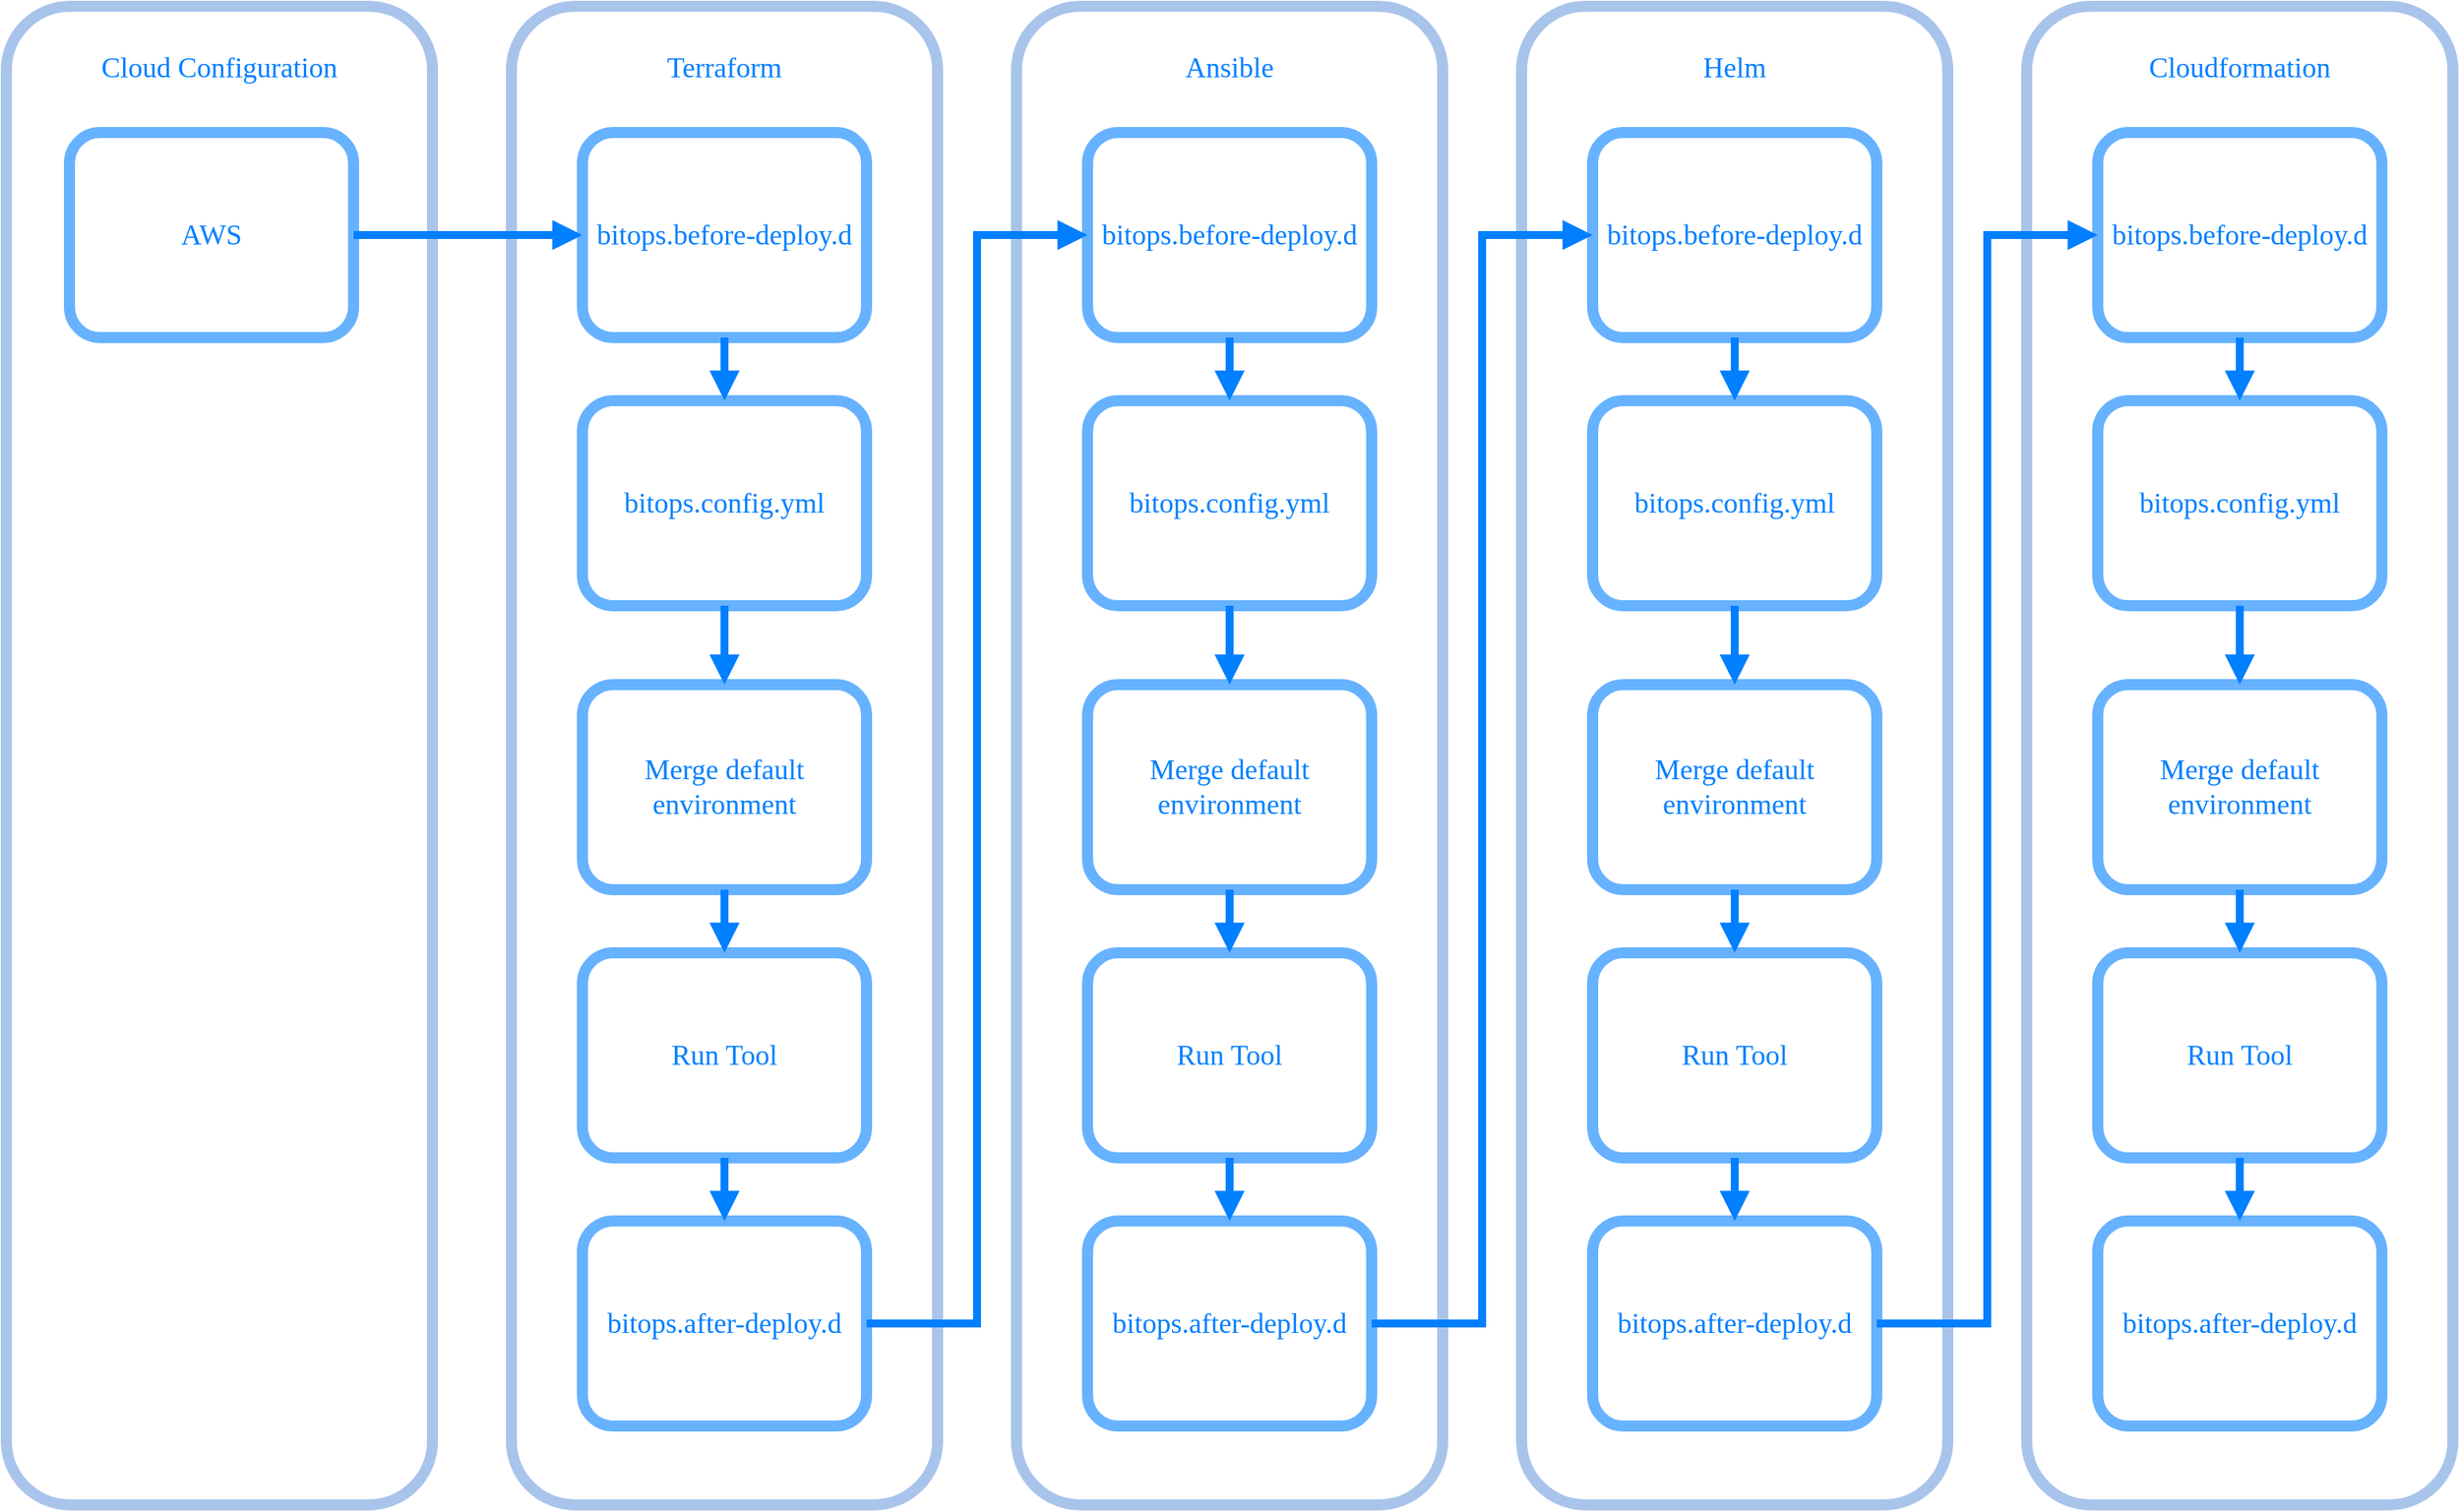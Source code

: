 <mxfile version="14.1.8" type="device"><diagram id="ZalzFHacobNodKJJMZl3" name="Page-1"><mxGraphModel dx="1213" dy="1011" grid="1" gridSize="10" guides="1" tooltips="1" connect="1" arrows="1" fold="1" page="1" pageScale="1" pageWidth="900" pageHeight="1600" math="0" shadow="0"><root><mxCell id="0"/><mxCell id="1" parent="0"/><mxCell id="ARXQbch3cMMEGZvyjjqQ-18" value="&lt;span style=&quot;color: rgb(0 , 127 , 255) ; font-family: &amp;#34;verdana&amp;#34; ; font-size: 18px&quot;&gt;&lt;br&gt;Cloud Configuration&lt;br&gt;&lt;/span&gt;" style="rounded=1;whiteSpace=wrap;html=1;strokeWidth=7;strokeColor=#A9C4EB;verticalAlign=top;" parent="1" vertex="1"><mxGeometry x="20" y="10" width="270" height="950" as="geometry"/></mxCell><mxCell id="ARXQbch3cMMEGZvyjjqQ-20" value="&lt;font style=&quot;font-size: 18px&quot; color=&quot;#007fff&quot; face=&quot;Verdana&quot;&gt;AWS&lt;/font&gt;" style="rounded=1;whiteSpace=wrap;html=1;strokeWidth=7;strokeColor=#66B2FF;" parent="1" vertex="1"><mxGeometry x="60" y="90" width="180" height="130" as="geometry"/></mxCell><mxCell id="ARXQbch3cMMEGZvyjjqQ-21" style="edgeStyle=orthogonalEdgeStyle;rounded=0;orthogonalLoop=1;jettySize=auto;html=1;exitX=0.5;exitY=1;exitDx=0;exitDy=0;entryX=0.5;entryY=0;entryDx=0;entryDy=0;endArrow=block;endFill=1;strokeColor=#007FFF;strokeWidth=5;fontSize=42;" parent="1" edge="1"><mxGeometry relative="1" as="geometry"><mxPoint x="300" y="420" as="sourcePoint"/></mxGeometry></mxCell><mxCell id="ARXQbch3cMMEGZvyjjqQ-23" style="edgeStyle=orthogonalEdgeStyle;rounded=0;orthogonalLoop=1;jettySize=auto;html=1;exitX=0.5;exitY=1;exitDx=0;exitDy=0;entryX=0.5;entryY=0;entryDx=0;entryDy=0;endArrow=block;endFill=1;strokeColor=#007FFF;strokeWidth=5;fontSize=42;" parent="1" edge="1"><mxGeometry relative="1" as="geometry"><mxPoint x="300" y="600" as="sourcePoint"/></mxGeometry></mxCell><mxCell id="ARXQbch3cMMEGZvyjjqQ-28" value="" style="group" parent="1" vertex="1" connectable="0"><mxGeometry x="340" y="10" width="270" height="950" as="geometry"/></mxCell><mxCell id="ARXQbch3cMMEGZvyjjqQ-2" value="&lt;span style=&quot;color: rgb(0 , 127 , 255) ; font-family: &amp;#34;verdana&amp;#34; ; font-size: 18px&quot;&gt;&lt;br&gt;Terraform&lt;br&gt;&lt;/span&gt;" style="rounded=1;whiteSpace=wrap;html=1;strokeWidth=7;strokeColor=#A9C4EB;verticalAlign=top;" parent="ARXQbch3cMMEGZvyjjqQ-28" vertex="1"><mxGeometry width="270" height="950" as="geometry"/></mxCell><mxCell id="ARXQbch3cMMEGZvyjjqQ-1" value="&lt;font color=&quot;#007fff&quot; face=&quot;Verdana&quot;&gt;&lt;span style=&quot;font-size: 18px&quot;&gt;bitops.before-deploy.d&lt;/span&gt;&lt;/font&gt;" style="rounded=1;whiteSpace=wrap;html=1;strokeWidth=7;strokeColor=#66B2FF;" parent="ARXQbch3cMMEGZvyjjqQ-28" vertex="1"><mxGeometry x="45" y="80" width="180" height="130" as="geometry"/></mxCell><mxCell id="ARXQbch3cMMEGZvyjjqQ-3" value="&lt;font color=&quot;#007fff&quot; face=&quot;Verdana&quot;&gt;&lt;span style=&quot;font-size: 18px&quot;&gt;bitops.config.yml&lt;/span&gt;&lt;/font&gt;" style="rounded=1;whiteSpace=wrap;html=1;strokeWidth=7;strokeColor=#66B2FF;" parent="ARXQbch3cMMEGZvyjjqQ-28" vertex="1"><mxGeometry x="45" y="250" width="180" height="130" as="geometry"/></mxCell><mxCell id="ARXQbch3cMMEGZvyjjqQ-14" style="edgeStyle=orthogonalEdgeStyle;rounded=0;orthogonalLoop=1;jettySize=auto;html=1;exitX=0.5;exitY=1;exitDx=0;exitDy=0;fontSize=42;strokeWidth=5;endArrow=block;endFill=1;strokeColor=#007FFF;" parent="ARXQbch3cMMEGZvyjjqQ-28" source="ARXQbch3cMMEGZvyjjqQ-1" target="ARXQbch3cMMEGZvyjjqQ-3" edge="1"><mxGeometry relative="1" as="geometry"/></mxCell><mxCell id="ARXQbch3cMMEGZvyjjqQ-4" value="&lt;font style=&quot;font-size: 18px&quot; color=&quot;#007fff&quot; face=&quot;Verdana&quot;&gt;Merge default environment&lt;/font&gt;" style="rounded=1;whiteSpace=wrap;html=1;strokeWidth=7;strokeColor=#66B2FF;" parent="ARXQbch3cMMEGZvyjjqQ-28" vertex="1"><mxGeometry x="45" y="430" width="180" height="130" as="geometry"/></mxCell><mxCell id="ARXQbch3cMMEGZvyjjqQ-16" style="edgeStyle=orthogonalEdgeStyle;rounded=0;orthogonalLoop=1;jettySize=auto;html=1;exitX=0.5;exitY=1;exitDx=0;exitDy=0;entryX=0.5;entryY=0;entryDx=0;entryDy=0;endArrow=block;endFill=1;strokeColor=#007FFF;strokeWidth=5;fontSize=42;" parent="ARXQbch3cMMEGZvyjjqQ-28" source="ARXQbch3cMMEGZvyjjqQ-3" target="ARXQbch3cMMEGZvyjjqQ-4" edge="1"><mxGeometry relative="1" as="geometry"/></mxCell><mxCell id="ARXQbch3cMMEGZvyjjqQ-5" value="&lt;font style=&quot;font-size: 18px&quot; color=&quot;#007fff&quot; face=&quot;Verdana&quot;&gt;Run Tool&lt;/font&gt;" style="rounded=1;whiteSpace=wrap;html=1;strokeWidth=7;strokeColor=#66B2FF;" parent="ARXQbch3cMMEGZvyjjqQ-28" vertex="1"><mxGeometry x="45" y="600" width="180" height="130" as="geometry"/></mxCell><mxCell id="ARXQbch3cMMEGZvyjjqQ-17" style="edgeStyle=orthogonalEdgeStyle;rounded=0;orthogonalLoop=1;jettySize=auto;html=1;exitX=0.5;exitY=1;exitDx=0;exitDy=0;entryX=0.5;entryY=0;entryDx=0;entryDy=0;endArrow=block;endFill=1;strokeColor=#007FFF;strokeWidth=5;fontSize=42;" parent="ARXQbch3cMMEGZvyjjqQ-28" source="ARXQbch3cMMEGZvyjjqQ-4" target="ARXQbch3cMMEGZvyjjqQ-5" edge="1"><mxGeometry relative="1" as="geometry"/></mxCell><mxCell id="ARXQbch3cMMEGZvyjjqQ-26" value="&lt;span style=&quot;color: rgb(0 , 127 , 255) ; font-family: &amp;#34;verdana&amp;#34; ; font-size: 18px&quot;&gt;bitops.after-deploy.d&lt;/span&gt;" style="rounded=1;whiteSpace=wrap;html=1;strokeWidth=7;strokeColor=#66B2FF;" parent="ARXQbch3cMMEGZvyjjqQ-28" vertex="1"><mxGeometry x="45" y="770" width="180" height="130" as="geometry"/></mxCell><mxCell id="ARXQbch3cMMEGZvyjjqQ-27" style="edgeStyle=orthogonalEdgeStyle;rounded=0;orthogonalLoop=1;jettySize=auto;html=1;exitX=0.5;exitY=1;exitDx=0;exitDy=0;entryX=0.5;entryY=0;entryDx=0;entryDy=0;endArrow=block;endFill=1;strokeColor=#007FFF;strokeWidth=5;fontSize=42;" parent="ARXQbch3cMMEGZvyjjqQ-28" source="ARXQbch3cMMEGZvyjjqQ-5" target="ARXQbch3cMMEGZvyjjqQ-26" edge="1"><mxGeometry relative="1" as="geometry"/></mxCell><mxCell id="ARXQbch3cMMEGZvyjjqQ-29" value="" style="group" parent="1" vertex="1" connectable="0"><mxGeometry x="660" y="10" width="270" height="950" as="geometry"/></mxCell><mxCell id="ARXQbch3cMMEGZvyjjqQ-30" value="&lt;span style=&quot;color: rgb(0 , 127 , 255) ; font-family: &amp;#34;verdana&amp;#34; ; font-size: 18px&quot;&gt;&lt;br&gt;Ansible&lt;br&gt;&lt;/span&gt;" style="rounded=1;whiteSpace=wrap;html=1;strokeWidth=7;strokeColor=#A9C4EB;verticalAlign=top;" parent="ARXQbch3cMMEGZvyjjqQ-29" vertex="1"><mxGeometry width="270" height="950" as="geometry"/></mxCell><mxCell id="ARXQbch3cMMEGZvyjjqQ-31" value="&lt;font color=&quot;#007fff&quot; face=&quot;Verdana&quot;&gt;&lt;span style=&quot;font-size: 18px&quot;&gt;bitops.before-deploy.d&lt;/span&gt;&lt;/font&gt;" style="rounded=1;whiteSpace=wrap;html=1;strokeWidth=7;strokeColor=#66B2FF;" parent="ARXQbch3cMMEGZvyjjqQ-29" vertex="1"><mxGeometry x="45" y="80" width="180" height="130" as="geometry"/></mxCell><mxCell id="ARXQbch3cMMEGZvyjjqQ-32" value="&lt;font color=&quot;#007fff&quot; face=&quot;Verdana&quot;&gt;&lt;span style=&quot;font-size: 18px&quot;&gt;bitops.config.yml&lt;/span&gt;&lt;/font&gt;" style="rounded=1;whiteSpace=wrap;html=1;strokeWidth=7;strokeColor=#66B2FF;" parent="ARXQbch3cMMEGZvyjjqQ-29" vertex="1"><mxGeometry x="45" y="250" width="180" height="130" as="geometry"/></mxCell><mxCell id="ARXQbch3cMMEGZvyjjqQ-33" style="edgeStyle=orthogonalEdgeStyle;rounded=0;orthogonalLoop=1;jettySize=auto;html=1;exitX=0.5;exitY=1;exitDx=0;exitDy=0;fontSize=42;strokeWidth=5;endArrow=block;endFill=1;strokeColor=#007FFF;" parent="ARXQbch3cMMEGZvyjjqQ-29" source="ARXQbch3cMMEGZvyjjqQ-31" target="ARXQbch3cMMEGZvyjjqQ-32" edge="1"><mxGeometry relative="1" as="geometry"/></mxCell><mxCell id="ARXQbch3cMMEGZvyjjqQ-34" value="&lt;font style=&quot;font-size: 18px&quot; color=&quot;#007fff&quot; face=&quot;Verdana&quot;&gt;Merge default environment&lt;/font&gt;" style="rounded=1;whiteSpace=wrap;html=1;strokeWidth=7;strokeColor=#66B2FF;" parent="ARXQbch3cMMEGZvyjjqQ-29" vertex="1"><mxGeometry x="45" y="430" width="180" height="130" as="geometry"/></mxCell><mxCell id="ARXQbch3cMMEGZvyjjqQ-35" style="edgeStyle=orthogonalEdgeStyle;rounded=0;orthogonalLoop=1;jettySize=auto;html=1;exitX=0.5;exitY=1;exitDx=0;exitDy=0;entryX=0.5;entryY=0;entryDx=0;entryDy=0;endArrow=block;endFill=1;strokeColor=#007FFF;strokeWidth=5;fontSize=42;" parent="ARXQbch3cMMEGZvyjjqQ-29" source="ARXQbch3cMMEGZvyjjqQ-32" target="ARXQbch3cMMEGZvyjjqQ-34" edge="1"><mxGeometry relative="1" as="geometry"/></mxCell><mxCell id="ARXQbch3cMMEGZvyjjqQ-36" value="&lt;font style=&quot;font-size: 18px&quot; color=&quot;#007fff&quot; face=&quot;Verdana&quot;&gt;Run Tool&lt;/font&gt;" style="rounded=1;whiteSpace=wrap;html=1;strokeWidth=7;strokeColor=#66B2FF;" parent="ARXQbch3cMMEGZvyjjqQ-29" vertex="1"><mxGeometry x="45" y="600" width="180" height="130" as="geometry"/></mxCell><mxCell id="ARXQbch3cMMEGZvyjjqQ-37" style="edgeStyle=orthogonalEdgeStyle;rounded=0;orthogonalLoop=1;jettySize=auto;html=1;exitX=0.5;exitY=1;exitDx=0;exitDy=0;entryX=0.5;entryY=0;entryDx=0;entryDy=0;endArrow=block;endFill=1;strokeColor=#007FFF;strokeWidth=5;fontSize=42;" parent="ARXQbch3cMMEGZvyjjqQ-29" source="ARXQbch3cMMEGZvyjjqQ-34" target="ARXQbch3cMMEGZvyjjqQ-36" edge="1"><mxGeometry relative="1" as="geometry"/></mxCell><mxCell id="ARXQbch3cMMEGZvyjjqQ-38" value="&lt;span style=&quot;color: rgb(0 , 127 , 255) ; font-family: &amp;#34;verdana&amp;#34; ; font-size: 18px&quot;&gt;bitops.after-deploy.d&lt;/span&gt;" style="rounded=1;whiteSpace=wrap;html=1;strokeWidth=7;strokeColor=#66B2FF;" parent="ARXQbch3cMMEGZvyjjqQ-29" vertex="1"><mxGeometry x="45" y="770" width="180" height="130" as="geometry"/></mxCell><mxCell id="ARXQbch3cMMEGZvyjjqQ-39" style="edgeStyle=orthogonalEdgeStyle;rounded=0;orthogonalLoop=1;jettySize=auto;html=1;exitX=0.5;exitY=1;exitDx=0;exitDy=0;entryX=0.5;entryY=0;entryDx=0;entryDy=0;endArrow=block;endFill=1;strokeColor=#007FFF;strokeWidth=5;fontSize=42;" parent="ARXQbch3cMMEGZvyjjqQ-29" source="ARXQbch3cMMEGZvyjjqQ-36" target="ARXQbch3cMMEGZvyjjqQ-38" edge="1"><mxGeometry relative="1" as="geometry"/></mxCell><mxCell id="ARXQbch3cMMEGZvyjjqQ-40" value="" style="group" parent="1" vertex="1" connectable="0"><mxGeometry x="980" y="10" width="270" height="950" as="geometry"/></mxCell><mxCell id="ARXQbch3cMMEGZvyjjqQ-41" value="&lt;span style=&quot;color: rgb(0 , 127 , 255) ; font-family: &amp;#34;verdana&amp;#34; ; font-size: 18px&quot;&gt;&lt;br&gt;Helm&lt;br&gt;&lt;/span&gt;" style="rounded=1;whiteSpace=wrap;html=1;strokeWidth=7;strokeColor=#A9C4EB;verticalAlign=top;" parent="ARXQbch3cMMEGZvyjjqQ-40" vertex="1"><mxGeometry width="270" height="950" as="geometry"/></mxCell><mxCell id="ARXQbch3cMMEGZvyjjqQ-42" value="&lt;font color=&quot;#007fff&quot; face=&quot;Verdana&quot;&gt;&lt;span style=&quot;font-size: 18px&quot;&gt;bitops.before-deploy.d&lt;/span&gt;&lt;/font&gt;" style="rounded=1;whiteSpace=wrap;html=1;strokeWidth=7;strokeColor=#66B2FF;" parent="ARXQbch3cMMEGZvyjjqQ-40" vertex="1"><mxGeometry x="45" y="80" width="180" height="130" as="geometry"/></mxCell><mxCell id="ARXQbch3cMMEGZvyjjqQ-43" value="&lt;font color=&quot;#007fff&quot; face=&quot;Verdana&quot;&gt;&lt;span style=&quot;font-size: 18px&quot;&gt;bitops.config.yml&lt;/span&gt;&lt;/font&gt;" style="rounded=1;whiteSpace=wrap;html=1;strokeWidth=7;strokeColor=#66B2FF;" parent="ARXQbch3cMMEGZvyjjqQ-40" vertex="1"><mxGeometry x="45" y="250" width="180" height="130" as="geometry"/></mxCell><mxCell id="ARXQbch3cMMEGZvyjjqQ-44" style="edgeStyle=orthogonalEdgeStyle;rounded=0;orthogonalLoop=1;jettySize=auto;html=1;exitX=0.5;exitY=1;exitDx=0;exitDy=0;fontSize=42;strokeWidth=5;endArrow=block;endFill=1;strokeColor=#007FFF;" parent="ARXQbch3cMMEGZvyjjqQ-40" source="ARXQbch3cMMEGZvyjjqQ-42" target="ARXQbch3cMMEGZvyjjqQ-43" edge="1"><mxGeometry relative="1" as="geometry"/></mxCell><mxCell id="ARXQbch3cMMEGZvyjjqQ-45" value="&lt;font style=&quot;font-size: 18px&quot; color=&quot;#007fff&quot; face=&quot;Verdana&quot;&gt;Merge default environment&lt;/font&gt;" style="rounded=1;whiteSpace=wrap;html=1;strokeWidth=7;strokeColor=#66B2FF;" parent="ARXQbch3cMMEGZvyjjqQ-40" vertex="1"><mxGeometry x="45" y="430" width="180" height="130" as="geometry"/></mxCell><mxCell id="ARXQbch3cMMEGZvyjjqQ-46" style="edgeStyle=orthogonalEdgeStyle;rounded=0;orthogonalLoop=1;jettySize=auto;html=1;exitX=0.5;exitY=1;exitDx=0;exitDy=0;entryX=0.5;entryY=0;entryDx=0;entryDy=0;endArrow=block;endFill=1;strokeColor=#007FFF;strokeWidth=5;fontSize=42;" parent="ARXQbch3cMMEGZvyjjqQ-40" source="ARXQbch3cMMEGZvyjjqQ-43" target="ARXQbch3cMMEGZvyjjqQ-45" edge="1"><mxGeometry relative="1" as="geometry"/></mxCell><mxCell id="ARXQbch3cMMEGZvyjjqQ-47" value="&lt;font style=&quot;font-size: 18px&quot; color=&quot;#007fff&quot; face=&quot;Verdana&quot;&gt;Run Tool&lt;/font&gt;" style="rounded=1;whiteSpace=wrap;html=1;strokeWidth=7;strokeColor=#66B2FF;" parent="ARXQbch3cMMEGZvyjjqQ-40" vertex="1"><mxGeometry x="45" y="600" width="180" height="130" as="geometry"/></mxCell><mxCell id="ARXQbch3cMMEGZvyjjqQ-48" style="edgeStyle=orthogonalEdgeStyle;rounded=0;orthogonalLoop=1;jettySize=auto;html=1;exitX=0.5;exitY=1;exitDx=0;exitDy=0;entryX=0.5;entryY=0;entryDx=0;entryDy=0;endArrow=block;endFill=1;strokeColor=#007FFF;strokeWidth=5;fontSize=42;" parent="ARXQbch3cMMEGZvyjjqQ-40" source="ARXQbch3cMMEGZvyjjqQ-45" target="ARXQbch3cMMEGZvyjjqQ-47" edge="1"><mxGeometry relative="1" as="geometry"/></mxCell><mxCell id="ARXQbch3cMMEGZvyjjqQ-49" value="&lt;span style=&quot;color: rgb(0 , 127 , 255) ; font-family: &amp;#34;verdana&amp;#34; ; font-size: 18px&quot;&gt;bitops.after-deploy.d&lt;/span&gt;" style="rounded=1;whiteSpace=wrap;html=1;strokeWidth=7;strokeColor=#66B2FF;" parent="ARXQbch3cMMEGZvyjjqQ-40" vertex="1"><mxGeometry x="45" y="770" width="180" height="130" as="geometry"/></mxCell><mxCell id="ARXQbch3cMMEGZvyjjqQ-50" style="edgeStyle=orthogonalEdgeStyle;rounded=0;orthogonalLoop=1;jettySize=auto;html=1;exitX=0.5;exitY=1;exitDx=0;exitDy=0;entryX=0.5;entryY=0;entryDx=0;entryDy=0;endArrow=block;endFill=1;strokeColor=#007FFF;strokeWidth=5;fontSize=42;" parent="ARXQbch3cMMEGZvyjjqQ-40" source="ARXQbch3cMMEGZvyjjqQ-47" target="ARXQbch3cMMEGZvyjjqQ-49" edge="1"><mxGeometry relative="1" as="geometry"/></mxCell><mxCell id="ARXQbch3cMMEGZvyjjqQ-51" value="" style="group" parent="1" vertex="1" connectable="0"><mxGeometry x="1300" y="10" width="270" height="950" as="geometry"/></mxCell><mxCell id="ARXQbch3cMMEGZvyjjqQ-52" value="&lt;span style=&quot;color: rgb(0 , 127 , 255) ; font-family: &amp;#34;verdana&amp;#34; ; font-size: 18px&quot;&gt;&lt;br&gt;Cloudformation&lt;br&gt;&lt;/span&gt;" style="rounded=1;whiteSpace=wrap;html=1;strokeWidth=7;strokeColor=#A9C4EB;verticalAlign=top;" parent="ARXQbch3cMMEGZvyjjqQ-51" vertex="1"><mxGeometry width="270" height="950" as="geometry"/></mxCell><mxCell id="ARXQbch3cMMEGZvyjjqQ-53" value="&lt;font color=&quot;#007fff&quot; face=&quot;Verdana&quot;&gt;&lt;span style=&quot;font-size: 18px&quot;&gt;bitops.before-deploy.d&lt;/span&gt;&lt;/font&gt;" style="rounded=1;whiteSpace=wrap;html=1;strokeWidth=7;strokeColor=#66B2FF;" parent="ARXQbch3cMMEGZvyjjqQ-51" vertex="1"><mxGeometry x="45" y="80" width="180" height="130" as="geometry"/></mxCell><mxCell id="ARXQbch3cMMEGZvyjjqQ-54" value="&lt;font color=&quot;#007fff&quot; face=&quot;Verdana&quot;&gt;&lt;span style=&quot;font-size: 18px&quot;&gt;bitops.config.yml&lt;/span&gt;&lt;/font&gt;" style="rounded=1;whiteSpace=wrap;html=1;strokeWidth=7;strokeColor=#66B2FF;" parent="ARXQbch3cMMEGZvyjjqQ-51" vertex="1"><mxGeometry x="45" y="250" width="180" height="130" as="geometry"/></mxCell><mxCell id="ARXQbch3cMMEGZvyjjqQ-55" style="edgeStyle=orthogonalEdgeStyle;rounded=0;orthogonalLoop=1;jettySize=auto;html=1;exitX=0.5;exitY=1;exitDx=0;exitDy=0;fontSize=42;strokeWidth=5;endArrow=block;endFill=1;strokeColor=#007FFF;" parent="ARXQbch3cMMEGZvyjjqQ-51" source="ARXQbch3cMMEGZvyjjqQ-53" target="ARXQbch3cMMEGZvyjjqQ-54" edge="1"><mxGeometry relative="1" as="geometry"/></mxCell><mxCell id="ARXQbch3cMMEGZvyjjqQ-56" value="&lt;font style=&quot;font-size: 18px&quot; color=&quot;#007fff&quot; face=&quot;Verdana&quot;&gt;Merge default environment&lt;/font&gt;" style="rounded=1;whiteSpace=wrap;html=1;strokeWidth=7;strokeColor=#66B2FF;" parent="ARXQbch3cMMEGZvyjjqQ-51" vertex="1"><mxGeometry x="45" y="430" width="180" height="130" as="geometry"/></mxCell><mxCell id="ARXQbch3cMMEGZvyjjqQ-57" style="edgeStyle=orthogonalEdgeStyle;rounded=0;orthogonalLoop=1;jettySize=auto;html=1;exitX=0.5;exitY=1;exitDx=0;exitDy=0;entryX=0.5;entryY=0;entryDx=0;entryDy=0;endArrow=block;endFill=1;strokeColor=#007FFF;strokeWidth=5;fontSize=42;" parent="ARXQbch3cMMEGZvyjjqQ-51" source="ARXQbch3cMMEGZvyjjqQ-54" target="ARXQbch3cMMEGZvyjjqQ-56" edge="1"><mxGeometry relative="1" as="geometry"/></mxCell><mxCell id="ARXQbch3cMMEGZvyjjqQ-58" value="&lt;font style=&quot;font-size: 18px&quot; color=&quot;#007fff&quot; face=&quot;Verdana&quot;&gt;Run Tool&lt;/font&gt;" style="rounded=1;whiteSpace=wrap;html=1;strokeWidth=7;strokeColor=#66B2FF;" parent="ARXQbch3cMMEGZvyjjqQ-51" vertex="1"><mxGeometry x="45" y="600" width="180" height="130" as="geometry"/></mxCell><mxCell id="ARXQbch3cMMEGZvyjjqQ-59" style="edgeStyle=orthogonalEdgeStyle;rounded=0;orthogonalLoop=1;jettySize=auto;html=1;exitX=0.5;exitY=1;exitDx=0;exitDy=0;entryX=0.5;entryY=0;entryDx=0;entryDy=0;endArrow=block;endFill=1;strokeColor=#007FFF;strokeWidth=5;fontSize=42;" parent="ARXQbch3cMMEGZvyjjqQ-51" source="ARXQbch3cMMEGZvyjjqQ-56" target="ARXQbch3cMMEGZvyjjqQ-58" edge="1"><mxGeometry relative="1" as="geometry"/></mxCell><mxCell id="ARXQbch3cMMEGZvyjjqQ-60" value="&lt;span style=&quot;color: rgb(0 , 127 , 255) ; font-family: &amp;#34;verdana&amp;#34; ; font-size: 18px&quot;&gt;bitops.after-deploy.d&lt;/span&gt;" style="rounded=1;whiteSpace=wrap;html=1;strokeWidth=7;strokeColor=#66B2FF;" parent="ARXQbch3cMMEGZvyjjqQ-51" vertex="1"><mxGeometry x="45" y="770" width="180" height="130" as="geometry"/></mxCell><mxCell id="ARXQbch3cMMEGZvyjjqQ-61" style="edgeStyle=orthogonalEdgeStyle;rounded=0;orthogonalLoop=1;jettySize=auto;html=1;exitX=0.5;exitY=1;exitDx=0;exitDy=0;entryX=0.5;entryY=0;entryDx=0;entryDy=0;endArrow=block;endFill=1;strokeColor=#007FFF;strokeWidth=5;fontSize=42;" parent="ARXQbch3cMMEGZvyjjqQ-51" source="ARXQbch3cMMEGZvyjjqQ-58" target="ARXQbch3cMMEGZvyjjqQ-60" edge="1"><mxGeometry relative="1" as="geometry"/></mxCell><mxCell id="ARXQbch3cMMEGZvyjjqQ-66" style="edgeStyle=orthogonalEdgeStyle;rounded=0;orthogonalLoop=1;jettySize=auto;html=1;exitX=1;exitY=0.5;exitDx=0;exitDy=0;entryX=0;entryY=0.5;entryDx=0;entryDy=0;endArrow=block;endFill=1;strokeColor=#007FFF;strokeWidth=5;fontSize=42;" parent="1" source="ARXQbch3cMMEGZvyjjqQ-20" target="ARXQbch3cMMEGZvyjjqQ-1" edge="1"><mxGeometry relative="1" as="geometry"/></mxCell><mxCell id="ARXQbch3cMMEGZvyjjqQ-67" style="edgeStyle=orthogonalEdgeStyle;rounded=0;orthogonalLoop=1;jettySize=auto;html=1;exitX=1;exitY=0.5;exitDx=0;exitDy=0;entryX=0;entryY=0.5;entryDx=0;entryDy=0;endArrow=block;endFill=1;strokeColor=#007FFF;strokeWidth=5;fontSize=42;" parent="1" source="ARXQbch3cMMEGZvyjjqQ-26" target="ARXQbch3cMMEGZvyjjqQ-31" edge="1"><mxGeometry relative="1" as="geometry"/></mxCell><mxCell id="ARXQbch3cMMEGZvyjjqQ-68" style="edgeStyle=orthogonalEdgeStyle;rounded=0;orthogonalLoop=1;jettySize=auto;html=1;exitX=1;exitY=0.5;exitDx=0;exitDy=0;entryX=0;entryY=0.5;entryDx=0;entryDy=0;endArrow=block;endFill=1;strokeColor=#007FFF;strokeWidth=5;fontSize=42;" parent="1" source="ARXQbch3cMMEGZvyjjqQ-38" target="ARXQbch3cMMEGZvyjjqQ-42" edge="1"><mxGeometry relative="1" as="geometry"/></mxCell><mxCell id="ARXQbch3cMMEGZvyjjqQ-69" style="edgeStyle=orthogonalEdgeStyle;rounded=0;orthogonalLoop=1;jettySize=auto;html=1;exitX=1;exitY=0.5;exitDx=0;exitDy=0;endArrow=block;endFill=1;strokeColor=#007FFF;strokeWidth=5;fontSize=42;entryX=0;entryY=0.5;entryDx=0;entryDy=0;" parent="1" source="ARXQbch3cMMEGZvyjjqQ-49" target="ARXQbch3cMMEGZvyjjqQ-53" edge="1"><mxGeometry relative="1" as="geometry"/></mxCell></root></mxGraphModel></diagram></mxfile>